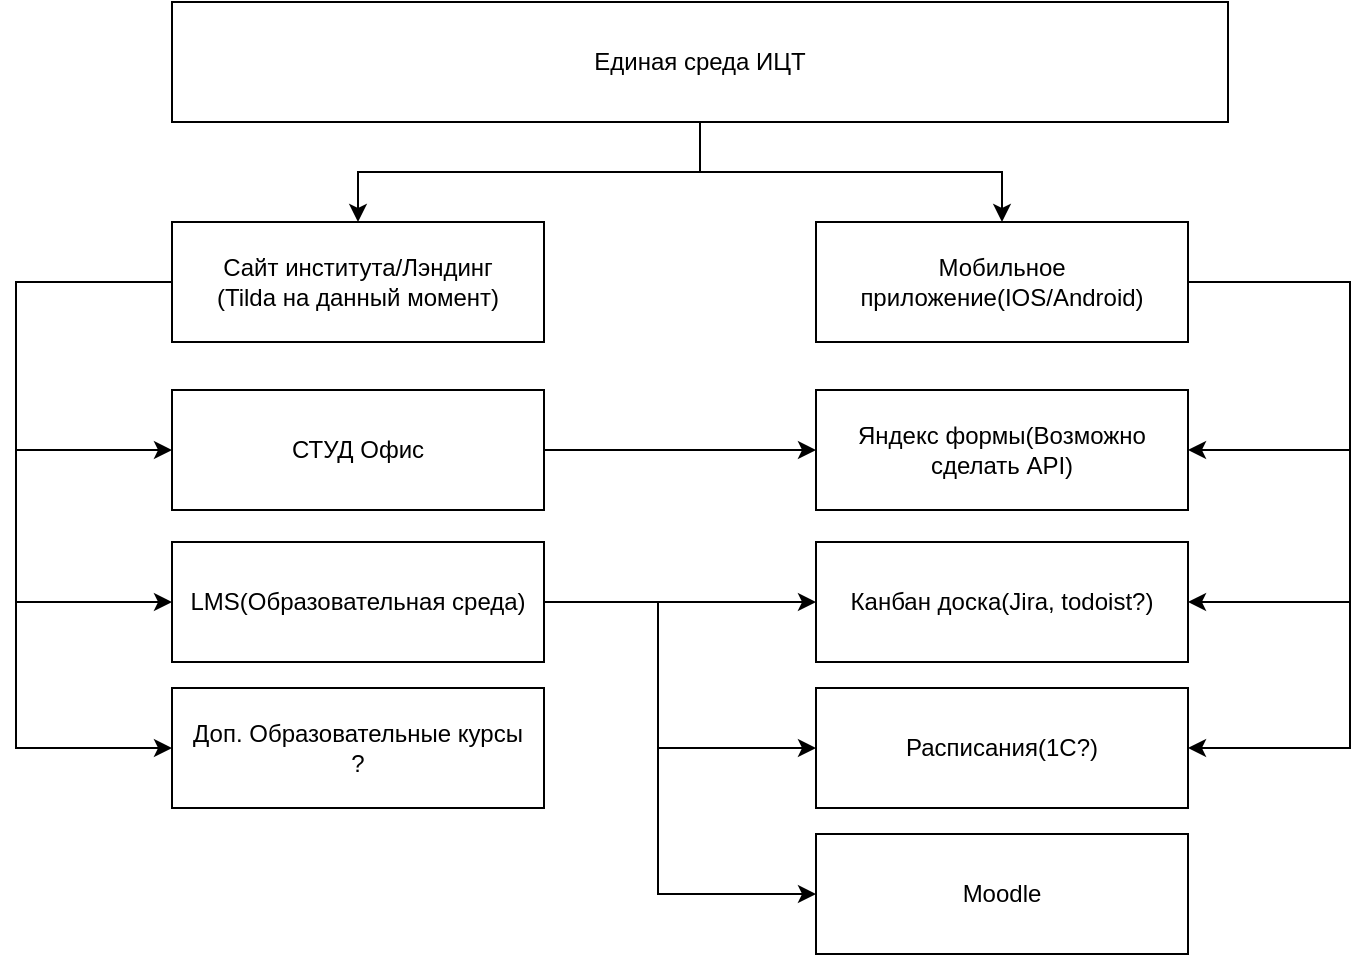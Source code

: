 <mxfile version="20.4.1" type="github">
  <diagram id="C5RBs43oDa-KdzZeNtuy" name="Page-1">
    <mxGraphModel dx="1138" dy="614" grid="0" gridSize="10" guides="1" tooltips="1" connect="1" arrows="1" fold="1" page="1" pageScale="1" pageWidth="4681" pageHeight="3300" math="0" shadow="0">
      <root>
        <mxCell id="WIyWlLk6GJQsqaUBKTNV-0" />
        <mxCell id="WIyWlLk6GJQsqaUBKTNV-1" parent="WIyWlLk6GJQsqaUBKTNV-0" />
        <mxCell id="wG_yYaYY8hXV5M6jzsUb-19" style="edgeStyle=orthogonalEdgeStyle;rounded=0;orthogonalLoop=1;jettySize=auto;html=1;exitX=0;exitY=0.5;exitDx=0;exitDy=0;entryX=0;entryY=0.5;entryDx=0;entryDy=0;" edge="1" parent="WIyWlLk6GJQsqaUBKTNV-1" source="wG_yYaYY8hXV5M6jzsUb-1" target="wG_yYaYY8hXV5M6jzsUb-4">
          <mxGeometry relative="1" as="geometry">
            <Array as="points">
              <mxPoint x="223" y="322" />
              <mxPoint x="223" y="406" />
            </Array>
          </mxGeometry>
        </mxCell>
        <mxCell id="wG_yYaYY8hXV5M6jzsUb-20" style="edgeStyle=orthogonalEdgeStyle;rounded=0;orthogonalLoop=1;jettySize=auto;html=1;exitX=0;exitY=0.5;exitDx=0;exitDy=0;entryX=0;entryY=0.5;entryDx=0;entryDy=0;" edge="1" parent="WIyWlLk6GJQsqaUBKTNV-1" source="wG_yYaYY8hXV5M6jzsUb-1" target="wG_yYaYY8hXV5M6jzsUb-2">
          <mxGeometry relative="1" as="geometry">
            <Array as="points">
              <mxPoint x="223" y="322" />
              <mxPoint x="223" y="482" />
            </Array>
          </mxGeometry>
        </mxCell>
        <mxCell id="wG_yYaYY8hXV5M6jzsUb-21" style="edgeStyle=orthogonalEdgeStyle;rounded=0;orthogonalLoop=1;jettySize=auto;html=1;exitX=0;exitY=0.5;exitDx=0;exitDy=0;entryX=0;entryY=0.5;entryDx=0;entryDy=0;" edge="1" parent="WIyWlLk6GJQsqaUBKTNV-1" source="wG_yYaYY8hXV5M6jzsUb-1" target="wG_yYaYY8hXV5M6jzsUb-6">
          <mxGeometry relative="1" as="geometry">
            <Array as="points">
              <mxPoint x="223" y="322" />
              <mxPoint x="223" y="555" />
            </Array>
          </mxGeometry>
        </mxCell>
        <mxCell id="wG_yYaYY8hXV5M6jzsUb-1" value="Сайт института/Лэндинг&lt;br&gt;(Tilda на данный момент)" style="rounded=0;whiteSpace=wrap;html=1;" vertex="1" parent="WIyWlLk6GJQsqaUBKTNV-1">
          <mxGeometry x="301" y="292" width="186" height="60" as="geometry" />
        </mxCell>
        <mxCell id="wG_yYaYY8hXV5M6jzsUb-26" style="edgeStyle=orthogonalEdgeStyle;rounded=0;orthogonalLoop=1;jettySize=auto;html=1;exitX=1;exitY=0.5;exitDx=0;exitDy=0;entryX=0;entryY=0.5;entryDx=0;entryDy=0;" edge="1" parent="WIyWlLk6GJQsqaUBKTNV-1" source="wG_yYaYY8hXV5M6jzsUb-2" target="wG_yYaYY8hXV5M6jzsUb-3">
          <mxGeometry relative="1" as="geometry" />
        </mxCell>
        <mxCell id="wG_yYaYY8hXV5M6jzsUb-29" style="edgeStyle=orthogonalEdgeStyle;rounded=0;orthogonalLoop=1;jettySize=auto;html=1;exitX=1;exitY=0.5;exitDx=0;exitDy=0;entryX=0;entryY=0.5;entryDx=0;entryDy=0;" edge="1" parent="WIyWlLk6GJQsqaUBKTNV-1" source="wG_yYaYY8hXV5M6jzsUb-2" target="wG_yYaYY8hXV5M6jzsUb-27">
          <mxGeometry relative="1" as="geometry">
            <Array as="points">
              <mxPoint x="544" y="482" />
              <mxPoint x="544" y="628" />
            </Array>
          </mxGeometry>
        </mxCell>
        <mxCell id="wG_yYaYY8hXV5M6jzsUb-30" style="edgeStyle=orthogonalEdgeStyle;rounded=0;orthogonalLoop=1;jettySize=auto;html=1;exitX=1;exitY=0.5;exitDx=0;exitDy=0;entryX=0;entryY=0.5;entryDx=0;entryDy=0;" edge="1" parent="WIyWlLk6GJQsqaUBKTNV-1" source="wG_yYaYY8hXV5M6jzsUb-2" target="wG_yYaYY8hXV5M6jzsUb-8">
          <mxGeometry relative="1" as="geometry">
            <Array as="points">
              <mxPoint x="544" y="482" />
              <mxPoint x="544" y="555" />
            </Array>
          </mxGeometry>
        </mxCell>
        <mxCell id="wG_yYaYY8hXV5M6jzsUb-2" value="LMS(Образовательная среда)" style="rounded=0;whiteSpace=wrap;html=1;" vertex="1" parent="WIyWlLk6GJQsqaUBKTNV-1">
          <mxGeometry x="301" y="452" width="186" height="60" as="geometry" />
        </mxCell>
        <mxCell id="wG_yYaYY8hXV5M6jzsUb-3" value="&lt;div&gt;Канбан доска(Jira, todoist?)&lt;/div&gt;" style="rounded=0;whiteSpace=wrap;html=1;" vertex="1" parent="WIyWlLk6GJQsqaUBKTNV-1">
          <mxGeometry x="623" y="452" width="186" height="60" as="geometry" />
        </mxCell>
        <mxCell id="wG_yYaYY8hXV5M6jzsUb-22" style="edgeStyle=orthogonalEdgeStyle;rounded=0;orthogonalLoop=1;jettySize=auto;html=1;exitX=1;exitY=0.5;exitDx=0;exitDy=0;" edge="1" parent="WIyWlLk6GJQsqaUBKTNV-1" source="wG_yYaYY8hXV5M6jzsUb-4" target="wG_yYaYY8hXV5M6jzsUb-18">
          <mxGeometry relative="1" as="geometry" />
        </mxCell>
        <mxCell id="wG_yYaYY8hXV5M6jzsUb-4" value="СТУД Офис&lt;br&gt;" style="rounded=0;whiteSpace=wrap;html=1;" vertex="1" parent="WIyWlLk6GJQsqaUBKTNV-1">
          <mxGeometry x="301" y="376" width="186" height="60" as="geometry" />
        </mxCell>
        <mxCell id="wG_yYaYY8hXV5M6jzsUb-15" style="edgeStyle=orthogonalEdgeStyle;rounded=0;orthogonalLoop=1;jettySize=auto;html=1;exitX=0.5;exitY=1;exitDx=0;exitDy=0;entryX=0.5;entryY=0;entryDx=0;entryDy=0;" edge="1" parent="WIyWlLk6GJQsqaUBKTNV-1" source="wG_yYaYY8hXV5M6jzsUb-5" target="wG_yYaYY8hXV5M6jzsUb-1">
          <mxGeometry relative="1" as="geometry" />
        </mxCell>
        <mxCell id="wG_yYaYY8hXV5M6jzsUb-16" style="edgeStyle=orthogonalEdgeStyle;rounded=0;orthogonalLoop=1;jettySize=auto;html=1;exitX=0.5;exitY=1;exitDx=0;exitDy=0;entryX=0.5;entryY=0;entryDx=0;entryDy=0;" edge="1" parent="WIyWlLk6GJQsqaUBKTNV-1" source="wG_yYaYY8hXV5M6jzsUb-5" target="wG_yYaYY8hXV5M6jzsUb-7">
          <mxGeometry relative="1" as="geometry" />
        </mxCell>
        <mxCell id="wG_yYaYY8hXV5M6jzsUb-5" value="Единая среда ИЦТ" style="rounded=0;whiteSpace=wrap;html=1;" vertex="1" parent="WIyWlLk6GJQsqaUBKTNV-1">
          <mxGeometry x="301" y="182" width="528" height="60" as="geometry" />
        </mxCell>
        <mxCell id="wG_yYaYY8hXV5M6jzsUb-6" value="&lt;div&gt;Доп. Образовательные курсы&lt;/div&gt;&lt;div&gt;?&lt;br&gt;&lt;/div&gt;" style="rounded=0;whiteSpace=wrap;html=1;" vertex="1" parent="WIyWlLk6GJQsqaUBKTNV-1">
          <mxGeometry x="301" y="525" width="186" height="60" as="geometry" />
        </mxCell>
        <mxCell id="wG_yYaYY8hXV5M6jzsUb-23" style="edgeStyle=orthogonalEdgeStyle;rounded=0;orthogonalLoop=1;jettySize=auto;html=1;exitX=1;exitY=0.5;exitDx=0;exitDy=0;entryX=1;entryY=0.5;entryDx=0;entryDy=0;" edge="1" parent="WIyWlLk6GJQsqaUBKTNV-1" source="wG_yYaYY8hXV5M6jzsUb-7" target="wG_yYaYY8hXV5M6jzsUb-18">
          <mxGeometry relative="1" as="geometry">
            <Array as="points">
              <mxPoint x="890" y="322" />
              <mxPoint x="890" y="406" />
            </Array>
          </mxGeometry>
        </mxCell>
        <mxCell id="wG_yYaYY8hXV5M6jzsUb-24" style="edgeStyle=orthogonalEdgeStyle;rounded=0;orthogonalLoop=1;jettySize=auto;html=1;exitX=1;exitY=0.5;exitDx=0;exitDy=0;entryX=1;entryY=0.5;entryDx=0;entryDy=0;" edge="1" parent="WIyWlLk6GJQsqaUBKTNV-1" source="wG_yYaYY8hXV5M6jzsUb-7" target="wG_yYaYY8hXV5M6jzsUb-3">
          <mxGeometry relative="1" as="geometry">
            <Array as="points">
              <mxPoint x="890" y="322" />
              <mxPoint x="890" y="482" />
            </Array>
          </mxGeometry>
        </mxCell>
        <mxCell id="wG_yYaYY8hXV5M6jzsUb-25" style="edgeStyle=orthogonalEdgeStyle;rounded=0;orthogonalLoop=1;jettySize=auto;html=1;exitX=1;exitY=0.5;exitDx=0;exitDy=0;entryX=1;entryY=0.5;entryDx=0;entryDy=0;" edge="1" parent="WIyWlLk6GJQsqaUBKTNV-1" source="wG_yYaYY8hXV5M6jzsUb-7" target="wG_yYaYY8hXV5M6jzsUb-8">
          <mxGeometry relative="1" as="geometry">
            <Array as="points">
              <mxPoint x="890" y="322" />
              <mxPoint x="890" y="555" />
            </Array>
          </mxGeometry>
        </mxCell>
        <mxCell id="wG_yYaYY8hXV5M6jzsUb-7" value="Мобильное приложение(IOS/Android)" style="rounded=0;whiteSpace=wrap;html=1;" vertex="1" parent="WIyWlLk6GJQsqaUBKTNV-1">
          <mxGeometry x="623" y="292" width="186" height="60" as="geometry" />
        </mxCell>
        <mxCell id="wG_yYaYY8hXV5M6jzsUb-8" value="Расписания(1С?)" style="rounded=0;whiteSpace=wrap;html=1;" vertex="1" parent="WIyWlLk6GJQsqaUBKTNV-1">
          <mxGeometry x="623" y="525" width="186" height="60" as="geometry" />
        </mxCell>
        <mxCell id="wG_yYaYY8hXV5M6jzsUb-18" value="Яндекс формы(Возможно сделать API) " style="rounded=0;whiteSpace=wrap;html=1;" vertex="1" parent="WIyWlLk6GJQsqaUBKTNV-1">
          <mxGeometry x="623" y="376" width="186" height="60" as="geometry" />
        </mxCell>
        <mxCell id="wG_yYaYY8hXV5M6jzsUb-27" value="Moodle" style="rounded=0;whiteSpace=wrap;html=1;" vertex="1" parent="WIyWlLk6GJQsqaUBKTNV-1">
          <mxGeometry x="623" y="598" width="186" height="60" as="geometry" />
        </mxCell>
      </root>
    </mxGraphModel>
  </diagram>
</mxfile>
